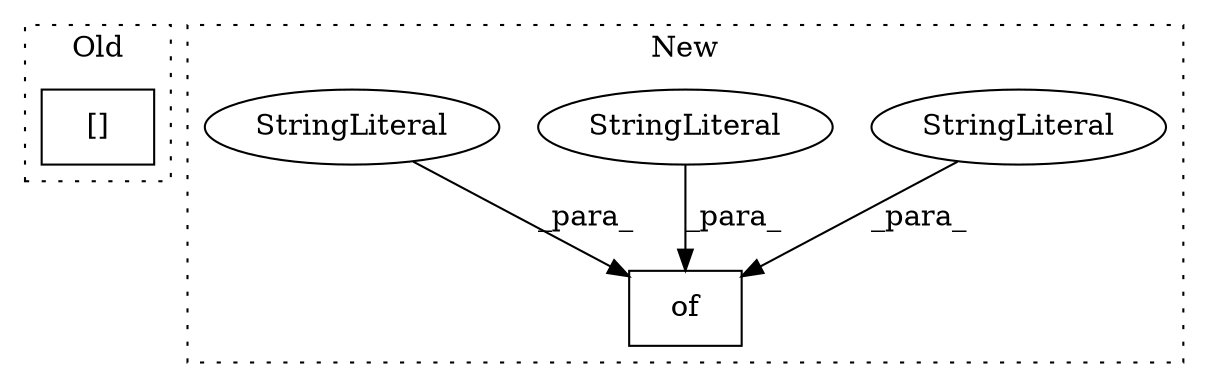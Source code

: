 digraph G {
subgraph cluster0 {
1 [label="[]" a="2" s="367,376" l="8,1" shape="box"];
label = "Old";
style="dotted";
}
subgraph cluster1 {
2 [label="of" a="32" s="388,460" l="3,1" shape="box"];
3 [label="StringLiteral" a="45" s="426" l="16" shape="ellipse"];
4 [label="StringLiteral" a="45" s="400" l="14" shape="ellipse"];
5 [label="StringLiteral" a="45" s="391" l="8" shape="ellipse"];
label = "New";
style="dotted";
}
3 -> 2 [label="_para_"];
4 -> 2 [label="_para_"];
5 -> 2 [label="_para_"];
}